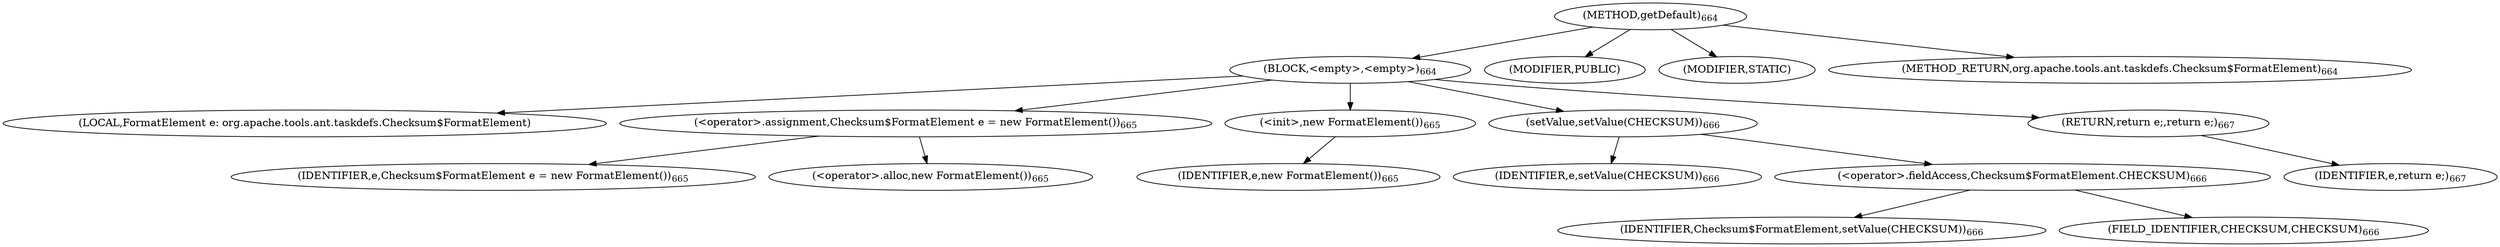 digraph "getDefault" {  
"1678" [label = <(METHOD,getDefault)<SUB>664</SUB>> ]
"1679" [label = <(BLOCK,&lt;empty&gt;,&lt;empty&gt;)<SUB>664</SUB>> ]
"71" [label = <(LOCAL,FormatElement e: org.apache.tools.ant.taskdefs.Checksum$FormatElement)> ]
"1680" [label = <(&lt;operator&gt;.assignment,Checksum$FormatElement e = new FormatElement())<SUB>665</SUB>> ]
"1681" [label = <(IDENTIFIER,e,Checksum$FormatElement e = new FormatElement())<SUB>665</SUB>> ]
"1682" [label = <(&lt;operator&gt;.alloc,new FormatElement())<SUB>665</SUB>> ]
"1683" [label = <(&lt;init&gt;,new FormatElement())<SUB>665</SUB>> ]
"70" [label = <(IDENTIFIER,e,new FormatElement())<SUB>665</SUB>> ]
"1684" [label = <(setValue,setValue(CHECKSUM))<SUB>666</SUB>> ]
"1685" [label = <(IDENTIFIER,e,setValue(CHECKSUM))<SUB>666</SUB>> ]
"1686" [label = <(&lt;operator&gt;.fieldAccess,Checksum$FormatElement.CHECKSUM)<SUB>666</SUB>> ]
"1687" [label = <(IDENTIFIER,Checksum$FormatElement,setValue(CHECKSUM))<SUB>666</SUB>> ]
"1688" [label = <(FIELD_IDENTIFIER,CHECKSUM,CHECKSUM)<SUB>666</SUB>> ]
"1689" [label = <(RETURN,return e;,return e;)<SUB>667</SUB>> ]
"1690" [label = <(IDENTIFIER,e,return e;)<SUB>667</SUB>> ]
"1691" [label = <(MODIFIER,PUBLIC)> ]
"1692" [label = <(MODIFIER,STATIC)> ]
"1693" [label = <(METHOD_RETURN,org.apache.tools.ant.taskdefs.Checksum$FormatElement)<SUB>664</SUB>> ]
  "1678" -> "1679" 
  "1678" -> "1691" 
  "1678" -> "1692" 
  "1678" -> "1693" 
  "1679" -> "71" 
  "1679" -> "1680" 
  "1679" -> "1683" 
  "1679" -> "1684" 
  "1679" -> "1689" 
  "1680" -> "1681" 
  "1680" -> "1682" 
  "1683" -> "70" 
  "1684" -> "1685" 
  "1684" -> "1686" 
  "1686" -> "1687" 
  "1686" -> "1688" 
  "1689" -> "1690" 
}

